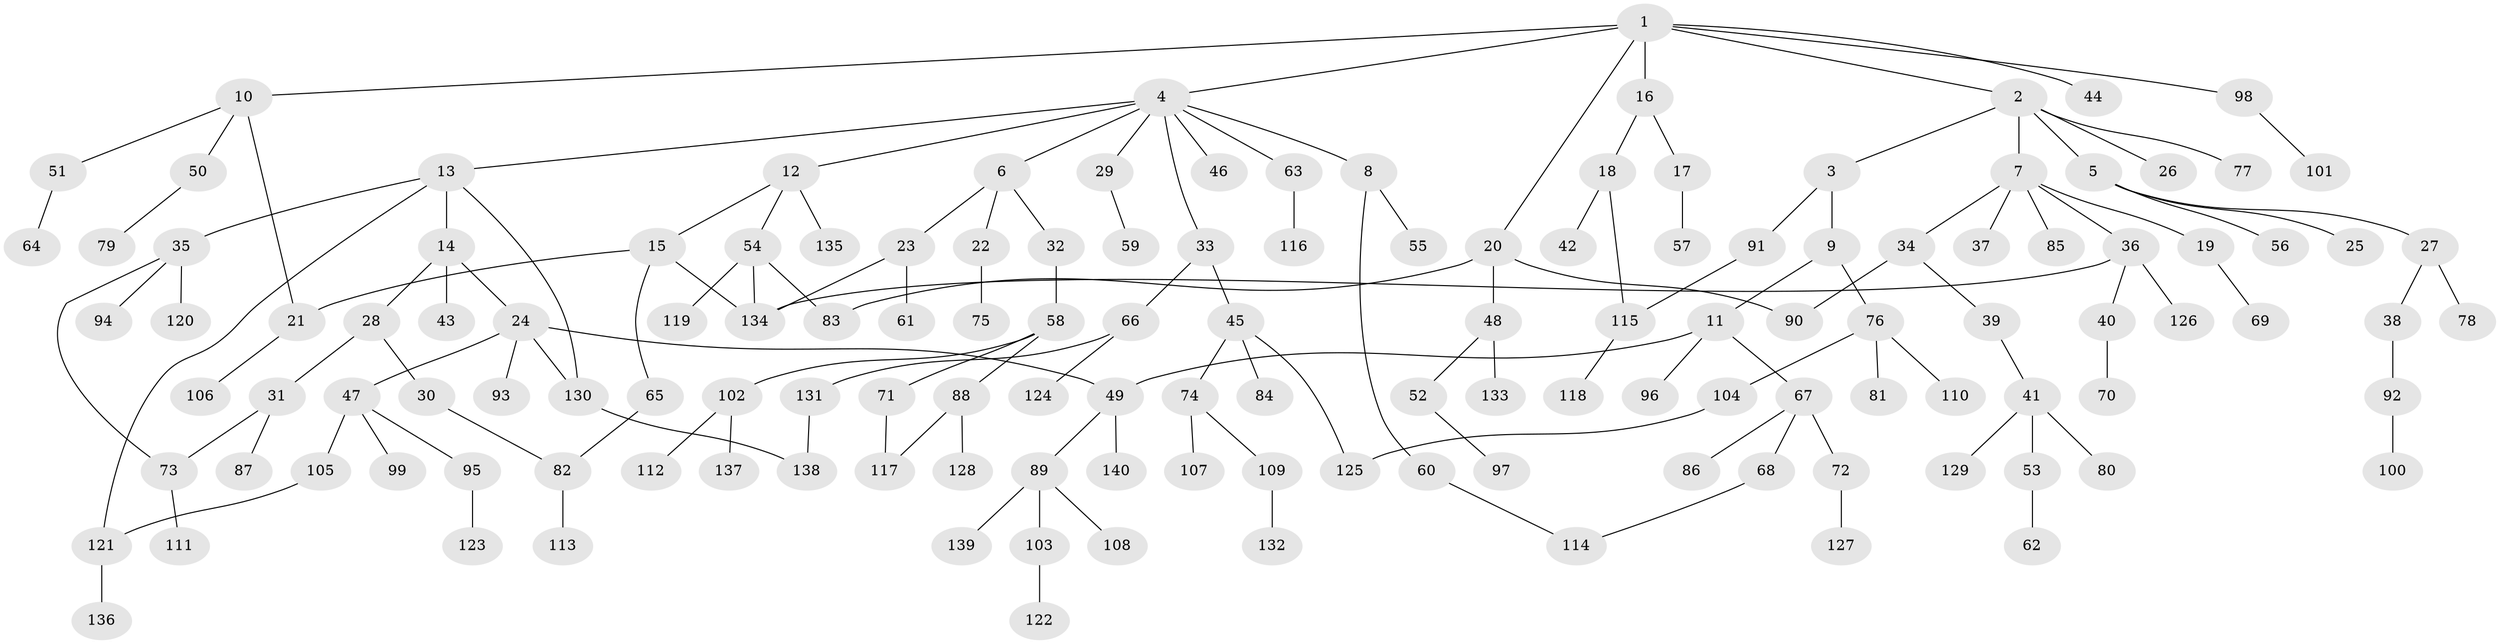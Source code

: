 // coarse degree distribution, {6: 0.052083333333333336, 5: 0.052083333333333336, 3: 0.13541666666666666, 11: 0.010416666666666666, 4: 0.10416666666666667, 1: 0.5104166666666666, 2: 0.13541666666666666}
// Generated by graph-tools (version 1.1) at 2025/23/03/03/25 07:23:30]
// undirected, 140 vertices, 155 edges
graph export_dot {
graph [start="1"]
  node [color=gray90,style=filled];
  1;
  2;
  3;
  4;
  5;
  6;
  7;
  8;
  9;
  10;
  11;
  12;
  13;
  14;
  15;
  16;
  17;
  18;
  19;
  20;
  21;
  22;
  23;
  24;
  25;
  26;
  27;
  28;
  29;
  30;
  31;
  32;
  33;
  34;
  35;
  36;
  37;
  38;
  39;
  40;
  41;
  42;
  43;
  44;
  45;
  46;
  47;
  48;
  49;
  50;
  51;
  52;
  53;
  54;
  55;
  56;
  57;
  58;
  59;
  60;
  61;
  62;
  63;
  64;
  65;
  66;
  67;
  68;
  69;
  70;
  71;
  72;
  73;
  74;
  75;
  76;
  77;
  78;
  79;
  80;
  81;
  82;
  83;
  84;
  85;
  86;
  87;
  88;
  89;
  90;
  91;
  92;
  93;
  94;
  95;
  96;
  97;
  98;
  99;
  100;
  101;
  102;
  103;
  104;
  105;
  106;
  107;
  108;
  109;
  110;
  111;
  112;
  113;
  114;
  115;
  116;
  117;
  118;
  119;
  120;
  121;
  122;
  123;
  124;
  125;
  126;
  127;
  128;
  129;
  130;
  131;
  132;
  133;
  134;
  135;
  136;
  137;
  138;
  139;
  140;
  1 -- 2;
  1 -- 4;
  1 -- 10;
  1 -- 16;
  1 -- 20;
  1 -- 44;
  1 -- 98;
  2 -- 3;
  2 -- 5;
  2 -- 7;
  2 -- 26;
  2 -- 77;
  3 -- 9;
  3 -- 91;
  4 -- 6;
  4 -- 8;
  4 -- 12;
  4 -- 13;
  4 -- 29;
  4 -- 33;
  4 -- 46;
  4 -- 63;
  5 -- 25;
  5 -- 27;
  5 -- 56;
  6 -- 22;
  6 -- 23;
  6 -- 32;
  7 -- 19;
  7 -- 34;
  7 -- 36;
  7 -- 37;
  7 -- 85;
  8 -- 55;
  8 -- 60;
  9 -- 11;
  9 -- 76;
  10 -- 50;
  10 -- 51;
  10 -- 21;
  11 -- 67;
  11 -- 96;
  11 -- 49;
  12 -- 15;
  12 -- 54;
  12 -- 135;
  13 -- 14;
  13 -- 35;
  13 -- 121;
  13 -- 130;
  14 -- 24;
  14 -- 28;
  14 -- 43;
  15 -- 21;
  15 -- 65;
  15 -- 134;
  16 -- 17;
  16 -- 18;
  17 -- 57;
  18 -- 42;
  18 -- 115;
  19 -- 69;
  20 -- 48;
  20 -- 90;
  20 -- 83;
  21 -- 106;
  22 -- 75;
  23 -- 61;
  23 -- 134;
  24 -- 47;
  24 -- 49;
  24 -- 93;
  24 -- 130;
  27 -- 38;
  27 -- 78;
  28 -- 30;
  28 -- 31;
  29 -- 59;
  30 -- 82;
  31 -- 87;
  31 -- 73;
  32 -- 58;
  33 -- 45;
  33 -- 66;
  34 -- 39;
  34 -- 90;
  35 -- 73;
  35 -- 94;
  35 -- 120;
  36 -- 40;
  36 -- 126;
  36 -- 134;
  38 -- 92;
  39 -- 41;
  40 -- 70;
  41 -- 53;
  41 -- 80;
  41 -- 129;
  45 -- 74;
  45 -- 84;
  45 -- 125;
  47 -- 95;
  47 -- 99;
  47 -- 105;
  48 -- 52;
  48 -- 133;
  49 -- 89;
  49 -- 140;
  50 -- 79;
  51 -- 64;
  52 -- 97;
  53 -- 62;
  54 -- 83;
  54 -- 119;
  54 -- 134;
  58 -- 71;
  58 -- 88;
  58 -- 102;
  60 -- 114;
  63 -- 116;
  65 -- 82;
  66 -- 124;
  66 -- 131;
  67 -- 68;
  67 -- 72;
  67 -- 86;
  68 -- 114;
  71 -- 117;
  72 -- 127;
  73 -- 111;
  74 -- 107;
  74 -- 109;
  76 -- 81;
  76 -- 104;
  76 -- 110;
  82 -- 113;
  88 -- 117;
  88 -- 128;
  89 -- 103;
  89 -- 108;
  89 -- 139;
  91 -- 115;
  92 -- 100;
  95 -- 123;
  98 -- 101;
  102 -- 112;
  102 -- 137;
  103 -- 122;
  104 -- 125;
  105 -- 121;
  109 -- 132;
  115 -- 118;
  121 -- 136;
  130 -- 138;
  131 -- 138;
}
